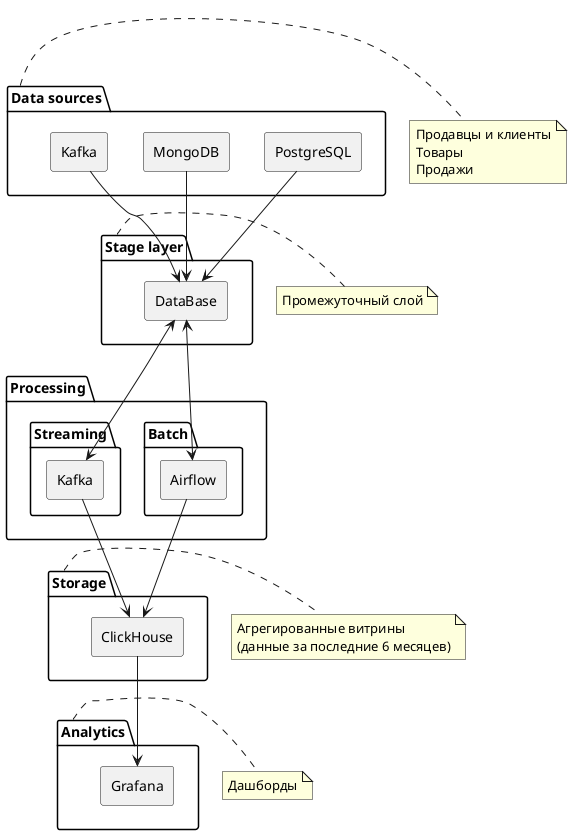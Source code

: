 @startuml
skinparam componentStyle rectangle

package "Data sources" as Data {
  [PostgreSQL] as pg
  [MongoDB] as mongo
  [Kafka] as kafka
}

package "Stage layer" as Stage {
  [DataBase] as db
}

package "Processing" {
  package "Batch" {
    [Airflow] as airflow
  }

  package "Streaming" {
    [Kafka] as kafka2
  }
}

package "Storage" as Storage {
  [ClickHouse] as ch
}

package "Analytics" as Analytics {
  [Grafana] as grafana
}

pg --> db
mongo --> db
kafka --> db

db <--> kafka2
db <--> airflow
airflow --> ch
kafka2 --> ch

ch --> grafana

note right of Data
  Продавцы и клиенты
  Товары
  Продажи
end note

note right of Stage
  Промежуточный слой
end note

note right of Storage
  Агрегированные витрины
  (данные за последние 6 месяцев)
end note

note right of Analytics
  Дашборды
end note
@enduml